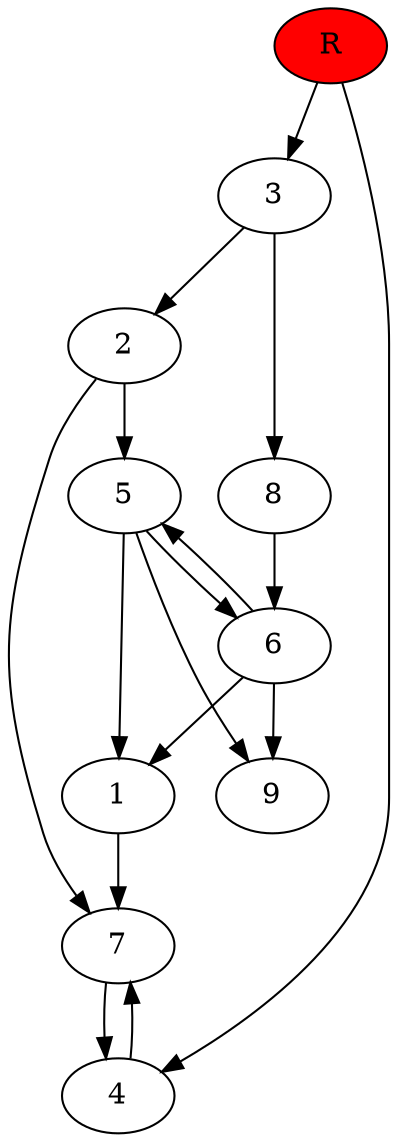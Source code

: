 digraph prb7493 {
	1
	2
	3
	4
	5
	6
	7
	8
	R [fillcolor="#ff0000" style=filled]
	1 -> 7
	2 -> 5
	2 -> 7
	3 -> 2
	3 -> 8
	4 -> 7
	5 -> 1
	5 -> 6
	5 -> 9
	6 -> 1
	6 -> 5
	6 -> 9
	7 -> 4
	8 -> 6
	R -> 3
	R -> 4
}
